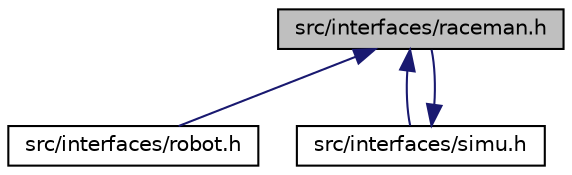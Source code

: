 digraph "src/interfaces/raceman.h"
{
  edge [fontname="Helvetica",fontsize="10",labelfontname="Helvetica",labelfontsize="10"];
  node [fontname="Helvetica",fontsize="10",shape=record];
  Node1 [label="src/interfaces/raceman.h",height=0.2,width=0.4,color="black", fillcolor="grey75", style="filled", fontcolor="black"];
  Node1 -> Node2 [dir="back",color="midnightblue",fontsize="10",style="solid",fontname="Helvetica"];
  Node2 [label="src/interfaces/robot.h",height=0.2,width=0.4,color="black", fillcolor="white", style="filled",URL="$robot_8h.html",tooltip="Robot Module Interface Definition. "];
  Node1 -> Node3 [dir="back",color="midnightblue",fontsize="10",style="solid",fontname="Helvetica"];
  Node3 [label="src/interfaces/simu.h",height=0.2,width=0.4,color="black", fillcolor="white", style="filled",URL="$simu_8h.html",tooltip="Simulation Module Interface Definition. "];
  Node3 -> Node1 [dir="back",color="midnightblue",fontsize="10",style="solid",fontname="Helvetica"];
}
